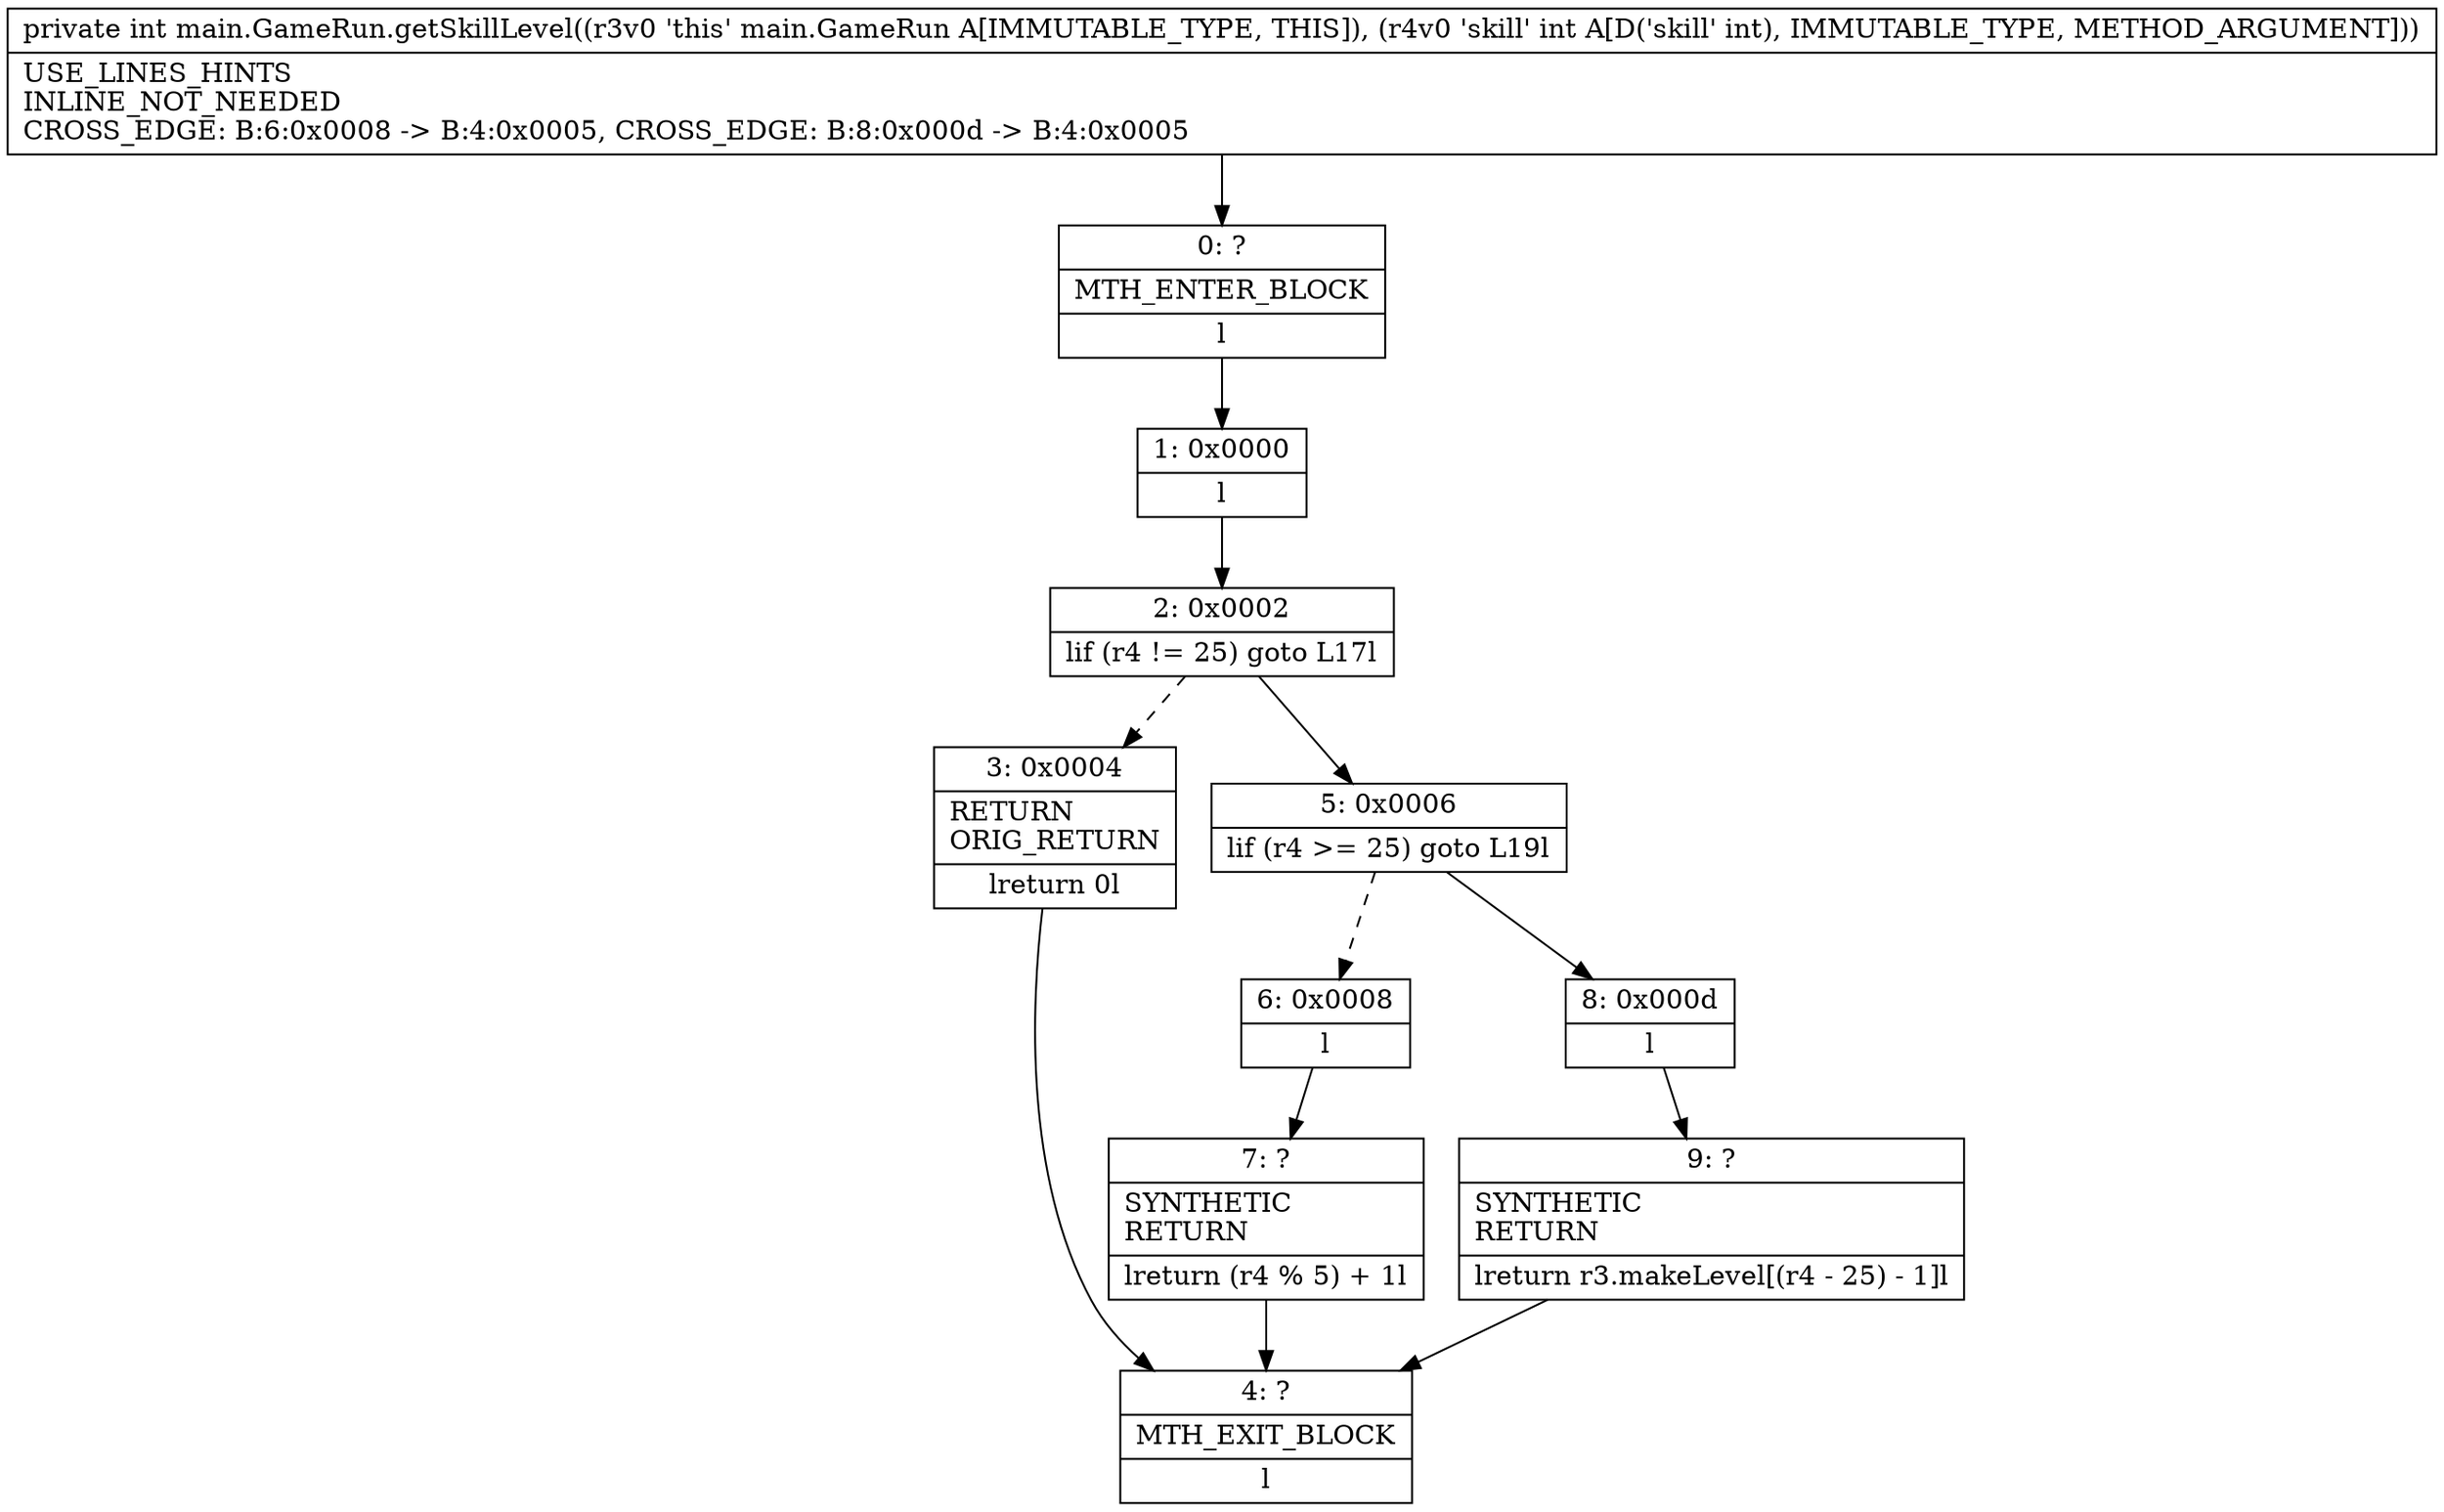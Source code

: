 digraph "CFG formain.GameRun.getSkillLevel(I)I" {
Node_0 [shape=record,label="{0\:\ ?|MTH_ENTER_BLOCK\l|l}"];
Node_1 [shape=record,label="{1\:\ 0x0000|l}"];
Node_2 [shape=record,label="{2\:\ 0x0002|lif (r4 != 25) goto L17l}"];
Node_3 [shape=record,label="{3\:\ 0x0004|RETURN\lORIG_RETURN\l|lreturn 0l}"];
Node_4 [shape=record,label="{4\:\ ?|MTH_EXIT_BLOCK\l|l}"];
Node_5 [shape=record,label="{5\:\ 0x0006|lif (r4 \>= 25) goto L19l}"];
Node_6 [shape=record,label="{6\:\ 0x0008|l}"];
Node_7 [shape=record,label="{7\:\ ?|SYNTHETIC\lRETURN\l|lreturn (r4 % 5) + 1l}"];
Node_8 [shape=record,label="{8\:\ 0x000d|l}"];
Node_9 [shape=record,label="{9\:\ ?|SYNTHETIC\lRETURN\l|lreturn r3.makeLevel[(r4 \- 25) \- 1]l}"];
MethodNode[shape=record,label="{private int main.GameRun.getSkillLevel((r3v0 'this' main.GameRun A[IMMUTABLE_TYPE, THIS]), (r4v0 'skill' int A[D('skill' int), IMMUTABLE_TYPE, METHOD_ARGUMENT]))  | USE_LINES_HINTS\lINLINE_NOT_NEEDED\lCROSS_EDGE: B:6:0x0008 \-\> B:4:0x0005, CROSS_EDGE: B:8:0x000d \-\> B:4:0x0005\l}"];
MethodNode -> Node_0;
Node_0 -> Node_1;
Node_1 -> Node_2;
Node_2 -> Node_3[style=dashed];
Node_2 -> Node_5;
Node_3 -> Node_4;
Node_5 -> Node_6[style=dashed];
Node_5 -> Node_8;
Node_6 -> Node_7;
Node_7 -> Node_4;
Node_8 -> Node_9;
Node_9 -> Node_4;
}

